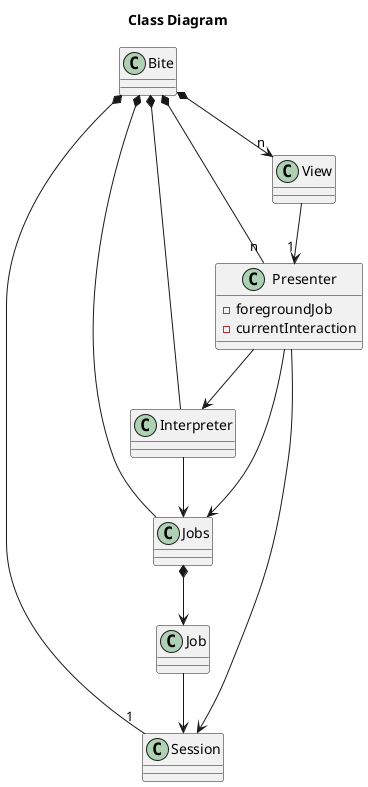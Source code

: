 @startuml

title Class Diagram

class Bite
class View
class Session
class Jobs
class Presenter {
  - foregroundJob
  - currentInteraction
}
class Interpreter

Bite *--> "n" View
Bite *-- Interpreter
Bite *-- Jobs
Bite *-- "1" Session
Bite *-- "n" Presenter

View --> "1" Presenter
Presenter --> Session
Presenter --> Interpreter

Presenter ---> Jobs

Interpreter --> Jobs

Jobs *--> Job
Job --> Session

@enduml

=====================

@startuml
title Thread Allocation

component Session

node "Main Thread" as Main_Thread {
  [Bite]
  [View]
  [Presenter]
  [Interpreter]
  [Jobs]
  [Job]
  interface "Session\n::view()" as Session_view
  interface "Interpreter\n::execute()" as Interpreter_execute
}

[Presenter] --> [Session]
[Jobs] *---> [Job]
[Job] *--- Job_Thread
[Bite] *-- [Interpreter]
[Bite] *-- [Jobs]
[Bite] *-- Session
[Bite] *--> "n" [View]
Bite *-- "n" Presenter
[View] --> "1" [Presenter]

Job --> Session
Interpreter --> Jobs


Presenter - Session_view

Presenter - Interpreter_execute
Presenter --> Interpreter

Presenter --> Jobs

node "Job Thread" as Job_Thread {
  interface "Session\n::add_bytes()" as Session_add

  interface "Session\n::set_exit_code()" as Session_set_exit_code
}

Session_view )-- Session
Session --( Session_add

Session --( Session_set_exit_code
Session_set_exit_code -- Job

[Job] -- Session_add

Interpreter_execute )-- Interpreter

@enduml

=====================

@startuml
title Drawing

View -> Presenter : display_lines()
Presenter -> Session : line_iter()
Session -> Presenter
hnote over Presenter : convert\nlines
Presenter -> View
hnote over View : draw\nlines
@enduml

=====================

@startuml
title Run Foreground Command

View -> Presenter : event_XXX()
Presenter -> Session : create_interaction()
Session -> Presenter : id

Presenter -> Interpreter : run_command()
Interpreter -> Jobs : create_job()
Jobs -> Job : new(id)
Job -> Child : spawn()
activate Child
Job -> Jobs
Jobs -> Interpreter
Interpreter -> Presenter
Presenter -> Presenter : Switch to\nExecuteCommandPresenter\nwith id
Presenter -> View

group Command runs
  ... Command produces no output ...
  group Next redraw
    Presenter -> Session : get_exit_code(id)
    Session -> Presenter : None
  end
  ... Command produces no output, then it does ...
  Job --> Session : add_bytes(id, text)
  ... Presenter is sending input to child ...
  Presenter -> Job : add_bytes()
  Job -> Child : write()
  Child -> Job
  Job -> Presenter
end

deactivate Child
Child --> Session : set_exit_code(id)

group Next redraw
  Presenter -> Session : get_exit_code(id)
  Session -> Presenter : Some(code)
  Presenter -> Presenter : Switch to\nComposeCommandPresenter
end

@enduml

=====================

@startuml
title Run Background Command

View -> Presenter : event_XXX()
Presenter -> Session : create_interaction()
Session -> Presenter : id

Presenter -> Interpreter : run_command()
Interpreter -> Jobs : create_job()
Jobs -> Job : new(id)
Job -> Child : spawn()
activate Child
Job -> Jobs
Jobs -> Interpreter
Interpreter -> Presenter
Presenter -> View

group Command runs
  ... Command produces no output ...
  group Next redraw
    Presenter -> Session : get_exit_code(id)
    Session -> Presenter : None
  end
  ... Command produces no output, then it does ...
  Job --> Session : add_line(id, text)
end

deactivate Child
Child --> Session : set_exit_code(id)

group Next redraw
  Presenter -> Session : get_exit_code(id)
  Session -> Presenter : Some(code)
end

@enduml

=====================

@startuml
title Run Foreground TUI

View -> Presenter : event_XXX()
participant Session
Presenter -> Interpreter : run_command()
Interpreter -> Jobs : create_job()
Jobs -> Job : new(id)
Job -> Child : spawn()
activate Child
Job -> Jobs
Jobs -> Interpreter
Interpreter -> Presenter
Presenter -> Presenter : Switch to\nExecuteCommandPresenter\nwith id
Presenter -> View

group Command runs
  ... Command switches to TUI  ...
  Job --> Session : add_bytes(id, text)

  group Next redraw
    View -> Presenter
    Presenter -> Session : is_tui_mode()
    Session -> Presenter : True
    Presenter -> Presenter : Switch to\nTuiPresenter
    Presenter -> View
  end
end

deactivate Child
Child --> Session : set_exit_code(id)

group Next redraw
  View -> Presenter
  Presenter -> Session : get_exit_code(id)
  Session -> Presenter : Some(code)
  Presenter -> Presenter : Switch to\nComposeCommandPresenter
  Presenter -> View
end

@enduml

=====================

@startuml
title Run Background TUI

participant Bite

View -> Presenter : event_XXX()
Presenter -> Session : create_interaction()
Session -> Presenter : id

Presenter -> Interpreter : run_command()
Interpreter -> Jobs : create_job()
Jobs -> Job : new(id)
Job -> Child : spawn()
activate Child
Job -> Jobs
Jobs -> Interpreter
Interpreter -> Presenter
Presenter -> View

group Command runs
  ... Command switches to TUI  ...
  Job --> Session : add_bytes(id, text)
  ... Some time passes ...
  group Next redraw
    View -> Presenter
    Presenter -> Session : is_tui_mode()
    Session -> Presenter : True
    Presenter -> View : Create new view
    View -> Bite : Create new view
  end
end

deactivate Child
Child --> Session : set_exit_code(id)

group Next redraw
  View -> Presenter
  Presenter -> Session : get_exit_code(id)
  Session -> Presenter : Some(code)
  Presenter -> View : Close view
  View -> Bite : Close view
end

@enduml
